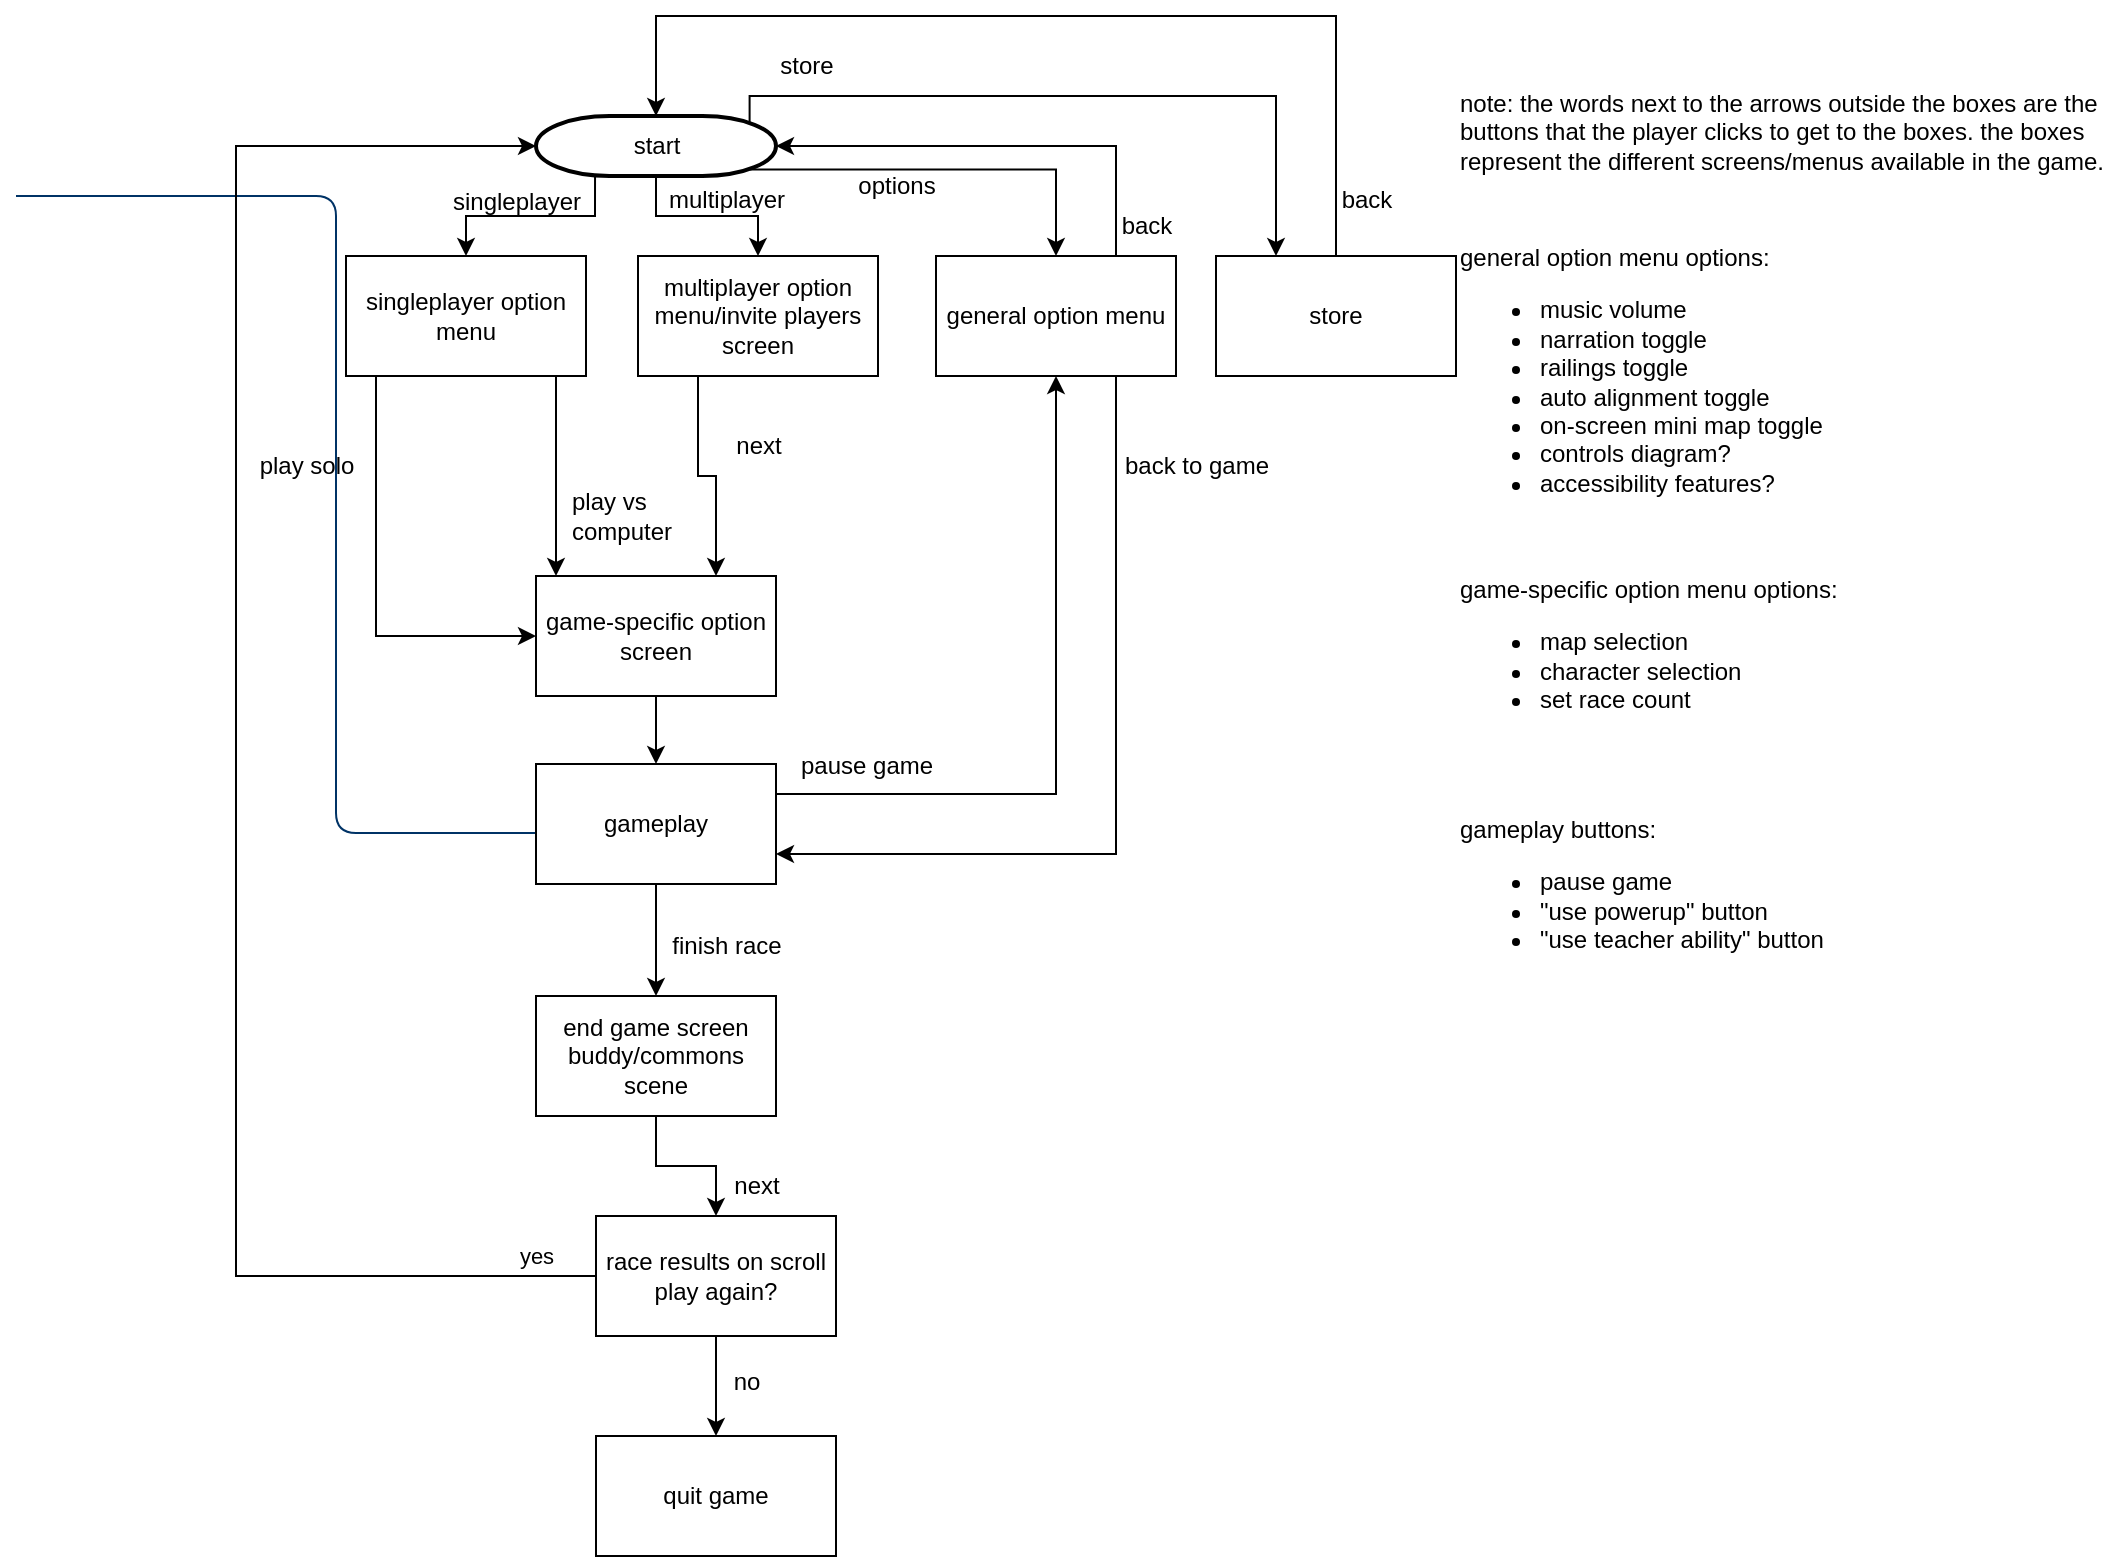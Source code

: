 <mxfile version="26.2.15">
  <diagram id="6a731a19-8d31-9384-78a2-239565b7b9f0" name="Page-1">
    <mxGraphModel dx="718" dy="916" grid="1" gridSize="10" guides="1" tooltips="1" connect="1" arrows="1" fold="1" page="1" pageScale="1" pageWidth="1169" pageHeight="827" background="none" math="0" shadow="0">
      <root>
        <mxCell id="0" />
        <mxCell id="1" parent="0" />
        <mxCell id="w2AeNHsPmSZSX3Qvx-ul-84" style="edgeStyle=orthogonalEdgeStyle;rounded=0;orthogonalLoop=1;jettySize=auto;html=1;exitX=0.246;exitY=1.017;exitDx=0;exitDy=0;exitPerimeter=0;entryX=0.5;entryY=0;entryDx=0;entryDy=0;" edge="1" parent="1" source="2" target="w2AeNHsPmSZSX3Qvx-ul-58">
          <mxGeometry relative="1" as="geometry" />
        </mxCell>
        <mxCell id="w2AeNHsPmSZSX3Qvx-ul-85" style="edgeStyle=orthogonalEdgeStyle;rounded=0;orthogonalLoop=1;jettySize=auto;html=1;exitX=0.5;exitY=1;exitDx=0;exitDy=0;exitPerimeter=0;entryX=0.5;entryY=0;entryDx=0;entryDy=0;" edge="1" parent="1" source="2" target="w2AeNHsPmSZSX3Qvx-ul-59">
          <mxGeometry relative="1" as="geometry" />
        </mxCell>
        <mxCell id="w2AeNHsPmSZSX3Qvx-ul-86" style="edgeStyle=orthogonalEdgeStyle;rounded=0;orthogonalLoop=1;jettySize=auto;html=1;exitX=0.89;exitY=0.89;exitDx=0;exitDy=0;exitPerimeter=0;entryX=0.5;entryY=0;entryDx=0;entryDy=0;" edge="1" parent="1" source="2" target="w2AeNHsPmSZSX3Qvx-ul-60">
          <mxGeometry relative="1" as="geometry" />
        </mxCell>
        <mxCell id="w2AeNHsPmSZSX3Qvx-ul-111" style="edgeStyle=orthogonalEdgeStyle;rounded=0;orthogonalLoop=1;jettySize=auto;html=1;exitX=0.89;exitY=0.11;exitDx=0;exitDy=0;exitPerimeter=0;entryX=0.25;entryY=0;entryDx=0;entryDy=0;" edge="1" parent="1" source="2" target="w2AeNHsPmSZSX3Qvx-ul-109">
          <mxGeometry relative="1" as="geometry">
            <Array as="points">
              <mxPoint x="367" y="50" />
              <mxPoint x="630" y="50" />
            </Array>
          </mxGeometry>
        </mxCell>
        <mxCell id="2" value="start" style="shape=mxgraph.flowchart.terminator;strokeWidth=2;gradientColor=none;gradientDirection=north;fontStyle=0;html=1;" parent="1" vertex="1">
          <mxGeometry x="260" y="60" width="120" height="30" as="geometry" />
        </mxCell>
        <mxCell id="26" value="" style="edgeStyle=elbowEdgeStyle;elbow=horizontal;exitX=0;exitY=0.5;exitPerimeter=0;entryX=0;entryY=0.5;entryPerimeter=0;fontStyle=1;strokeColor=#003366;strokeWidth=1;html=1;" parent="1" source="28" edge="1">
          <mxGeometry width="100" height="100" as="geometry">
            <mxPoint y="100" as="sourcePoint" />
            <mxPoint x="271" y="418.5" as="targetPoint" />
            <Array as="points">
              <mxPoint x="160" y="850" />
            </Array>
          </mxGeometry>
        </mxCell>
        <mxCell id="w2AeNHsPmSZSX3Qvx-ul-57" value="note: the words next to the arrows outside the boxes are the&lt;div&gt;buttons that the player clicks to get to the boxes. the boxes&lt;/div&gt;&lt;div&gt;represent the different screens/menus available in the game.&lt;/div&gt;" style="text;fontStyle=0;html=1;strokeColor=none;gradientColor=none;fillColor=none;strokeWidth=2;" vertex="1" parent="1">
          <mxGeometry x="720" y="40" width="330" height="56" as="geometry" />
        </mxCell>
        <mxCell id="w2AeNHsPmSZSX3Qvx-ul-64" value="" style="edgeStyle=orthogonalEdgeStyle;rounded=0;orthogonalLoop=1;jettySize=auto;html=1;" edge="1" parent="1" source="w2AeNHsPmSZSX3Qvx-ul-58" target="w2AeNHsPmSZSX3Qvx-ul-63">
          <mxGeometry relative="1" as="geometry">
            <Array as="points">
              <mxPoint x="180" y="240" />
              <mxPoint x="180" y="240" />
            </Array>
          </mxGeometry>
        </mxCell>
        <mxCell id="w2AeNHsPmSZSX3Qvx-ul-69" value="" style="edgeStyle=orthogonalEdgeStyle;rounded=0;orthogonalLoop=1;jettySize=auto;html=1;" edge="1" parent="1" source="w2AeNHsPmSZSX3Qvx-ul-58" target="w2AeNHsPmSZSX3Qvx-ul-63">
          <mxGeometry relative="1" as="geometry">
            <Array as="points">
              <mxPoint x="270" y="250" />
              <mxPoint x="270" y="250" />
            </Array>
          </mxGeometry>
        </mxCell>
        <mxCell id="w2AeNHsPmSZSX3Qvx-ul-58" value="singleplayer option menu" style="rounded=0;whiteSpace=wrap;html=1;" vertex="1" parent="1">
          <mxGeometry x="165" y="130" width="120" height="60" as="geometry" />
        </mxCell>
        <mxCell id="w2AeNHsPmSZSX3Qvx-ul-73" style="edgeStyle=orthogonalEdgeStyle;rounded=0;orthogonalLoop=1;jettySize=auto;html=1;exitX=0.25;exitY=1;exitDx=0;exitDy=0;entryX=0.75;entryY=0;entryDx=0;entryDy=0;" edge="1" parent="1" source="w2AeNHsPmSZSX3Qvx-ul-59" target="w2AeNHsPmSZSX3Qvx-ul-63">
          <mxGeometry relative="1" as="geometry" />
        </mxCell>
        <mxCell id="w2AeNHsPmSZSX3Qvx-ul-59" value="multiplayer option menu/invite players screen" style="rounded=0;whiteSpace=wrap;html=1;" vertex="1" parent="1">
          <mxGeometry x="311" y="130" width="120" height="60" as="geometry" />
        </mxCell>
        <mxCell id="w2AeNHsPmSZSX3Qvx-ul-82" style="edgeStyle=orthogonalEdgeStyle;rounded=0;orthogonalLoop=1;jettySize=auto;html=1;exitX=0.75;exitY=1;exitDx=0;exitDy=0;entryX=1;entryY=0.75;entryDx=0;entryDy=0;" edge="1" parent="1" source="w2AeNHsPmSZSX3Qvx-ul-60" target="w2AeNHsPmSZSX3Qvx-ul-78">
          <mxGeometry relative="1" as="geometry" />
        </mxCell>
        <mxCell id="w2AeNHsPmSZSX3Qvx-ul-60" value="general option menu" style="rounded=0;whiteSpace=wrap;html=1;" vertex="1" parent="1">
          <mxGeometry x="460" y="130" width="120" height="60" as="geometry" />
        </mxCell>
        <mxCell id="w2AeNHsPmSZSX3Qvx-ul-79" value="" style="edgeStyle=orthogonalEdgeStyle;rounded=0;orthogonalLoop=1;jettySize=auto;html=1;" edge="1" parent="1" source="w2AeNHsPmSZSX3Qvx-ul-63" target="w2AeNHsPmSZSX3Qvx-ul-78">
          <mxGeometry relative="1" as="geometry" />
        </mxCell>
        <mxCell id="w2AeNHsPmSZSX3Qvx-ul-63" value="game-specific option screen" style="whiteSpace=wrap;html=1;rounded=0;" vertex="1" parent="1">
          <mxGeometry x="260" y="290" width="120" height="60" as="geometry" />
        </mxCell>
        <mxCell id="w2AeNHsPmSZSX3Qvx-ul-68" value="play solo" style="text;html=1;align=center;verticalAlign=middle;resizable=0;points=[];autosize=1;strokeColor=none;fillColor=none;" vertex="1" parent="1">
          <mxGeometry x="110" y="220" width="70" height="30" as="geometry" />
        </mxCell>
        <mxCell id="w2AeNHsPmSZSX3Qvx-ul-70" value="play vs&lt;div&gt;computer&lt;/div&gt;" style="text;html=1;align=left;verticalAlign=middle;resizable=0;points=[];autosize=1;strokeColor=none;fillColor=none;" vertex="1" parent="1">
          <mxGeometry x="276" y="240" width="70" height="40" as="geometry" />
        </mxCell>
        <mxCell id="w2AeNHsPmSZSX3Qvx-ul-75" style="edgeStyle=orthogonalEdgeStyle;rounded=0;orthogonalLoop=1;jettySize=auto;html=1;exitX=0.75;exitY=0;exitDx=0;exitDy=0;entryX=1;entryY=0.5;entryDx=0;entryDy=0;entryPerimeter=0;" edge="1" parent="1" source="w2AeNHsPmSZSX3Qvx-ul-60" target="2">
          <mxGeometry relative="1" as="geometry" />
        </mxCell>
        <mxCell id="w2AeNHsPmSZSX3Qvx-ul-77" value="next" style="text;html=1;align=center;verticalAlign=middle;resizable=0;points=[];autosize=1;strokeColor=none;fillColor=none;" vertex="1" parent="1">
          <mxGeometry x="346" y="210" width="50" height="30" as="geometry" />
        </mxCell>
        <mxCell id="w2AeNHsPmSZSX3Qvx-ul-80" style="edgeStyle=orthogonalEdgeStyle;rounded=0;orthogonalLoop=1;jettySize=auto;html=1;exitX=1;exitY=0.25;exitDx=0;exitDy=0;entryX=0.5;entryY=1;entryDx=0;entryDy=0;" edge="1" parent="1" source="w2AeNHsPmSZSX3Qvx-ul-78" target="w2AeNHsPmSZSX3Qvx-ul-60">
          <mxGeometry relative="1" as="geometry" />
        </mxCell>
        <mxCell id="w2AeNHsPmSZSX3Qvx-ul-92" value="" style="edgeStyle=orthogonalEdgeStyle;rounded=0;orthogonalLoop=1;jettySize=auto;html=1;" edge="1" parent="1" source="w2AeNHsPmSZSX3Qvx-ul-78" target="w2AeNHsPmSZSX3Qvx-ul-91">
          <mxGeometry relative="1" as="geometry" />
        </mxCell>
        <mxCell id="w2AeNHsPmSZSX3Qvx-ul-78" value="gameplay" style="whiteSpace=wrap;html=1;rounded=0;" vertex="1" parent="1">
          <mxGeometry x="260" y="384" width="120" height="60" as="geometry" />
        </mxCell>
        <mxCell id="w2AeNHsPmSZSX3Qvx-ul-83" value="back to game" style="text;html=1;align=center;verticalAlign=middle;resizable=0;points=[];autosize=1;strokeColor=none;fillColor=none;" vertex="1" parent="1">
          <mxGeometry x="540" y="220" width="100" height="30" as="geometry" />
        </mxCell>
        <mxCell id="w2AeNHsPmSZSX3Qvx-ul-87" value="singleplayer" style="text;html=1;align=center;verticalAlign=middle;resizable=0;points=[];autosize=1;strokeColor=none;fillColor=none;" vertex="1" parent="1">
          <mxGeometry x="205" y="88" width="90" height="30" as="geometry" />
        </mxCell>
        <mxCell id="w2AeNHsPmSZSX3Qvx-ul-88" value="multiplayer" style="text;html=1;align=center;verticalAlign=middle;resizable=0;points=[];autosize=1;strokeColor=none;fillColor=none;" vertex="1" parent="1">
          <mxGeometry x="315" y="87" width="80" height="30" as="geometry" />
        </mxCell>
        <mxCell id="w2AeNHsPmSZSX3Qvx-ul-90" value="options" style="text;html=1;align=center;verticalAlign=middle;resizable=0;points=[];autosize=1;strokeColor=none;fillColor=none;" vertex="1" parent="1">
          <mxGeometry x="410" y="80" width="60" height="30" as="geometry" />
        </mxCell>
        <mxCell id="w2AeNHsPmSZSX3Qvx-ul-95" value="" style="edgeStyle=orthogonalEdgeStyle;rounded=0;orthogonalLoop=1;jettySize=auto;html=1;" edge="1" parent="1" source="w2AeNHsPmSZSX3Qvx-ul-91" target="w2AeNHsPmSZSX3Qvx-ul-94">
          <mxGeometry relative="1" as="geometry" />
        </mxCell>
        <mxCell id="w2AeNHsPmSZSX3Qvx-ul-91" value="end game screen&lt;div&gt;buddy/commons scene&lt;/div&gt;" style="rounded=0;whiteSpace=wrap;html=1;" vertex="1" parent="1">
          <mxGeometry x="260" y="500" width="120" height="60" as="geometry" />
        </mxCell>
        <mxCell id="w2AeNHsPmSZSX3Qvx-ul-93" value="finish race" style="text;html=1;align=center;verticalAlign=middle;resizable=0;points=[];autosize=1;strokeColor=none;fillColor=none;" vertex="1" parent="1">
          <mxGeometry x="315" y="460" width="80" height="30" as="geometry" />
        </mxCell>
        <mxCell id="w2AeNHsPmSZSX3Qvx-ul-99" value="" style="edgeStyle=orthogonalEdgeStyle;rounded=0;orthogonalLoop=1;jettySize=auto;html=1;" edge="1" parent="1" source="w2AeNHsPmSZSX3Qvx-ul-94" target="w2AeNHsPmSZSX3Qvx-ul-98">
          <mxGeometry relative="1" as="geometry" />
        </mxCell>
        <mxCell id="w2AeNHsPmSZSX3Qvx-ul-94" value="race results on scroll&lt;div&gt;play again?&lt;/div&gt;" style="whiteSpace=wrap;html=1;rounded=0;" vertex="1" parent="1">
          <mxGeometry x="290" y="610" width="120" height="60" as="geometry" />
        </mxCell>
        <mxCell id="w2AeNHsPmSZSX3Qvx-ul-96" value="next" style="text;html=1;align=center;verticalAlign=middle;resizable=0;points=[];autosize=1;strokeColor=none;fillColor=none;" vertex="1" parent="1">
          <mxGeometry x="345" y="580" width="50" height="30" as="geometry" />
        </mxCell>
        <mxCell id="w2AeNHsPmSZSX3Qvx-ul-81" value="pause game" style="text;html=1;align=center;verticalAlign=middle;resizable=0;points=[];autosize=1;strokeColor=none;fillColor=none;" vertex="1" parent="1">
          <mxGeometry x="380" y="370" width="90" height="30" as="geometry" />
        </mxCell>
        <mxCell id="w2AeNHsPmSZSX3Qvx-ul-98" value="quit game" style="whiteSpace=wrap;html=1;rounded=0;" vertex="1" parent="1">
          <mxGeometry x="290" y="720" width="120" height="60" as="geometry" />
        </mxCell>
        <mxCell id="w2AeNHsPmSZSX3Qvx-ul-101" value="no" style="text;html=1;align=center;verticalAlign=middle;resizable=0;points=[];autosize=1;strokeColor=none;fillColor=none;" vertex="1" parent="1">
          <mxGeometry x="345" y="678" width="40" height="30" as="geometry" />
        </mxCell>
        <mxCell id="w2AeNHsPmSZSX3Qvx-ul-102" style="edgeStyle=orthogonalEdgeStyle;rounded=0;orthogonalLoop=1;jettySize=auto;html=1;exitX=0;exitY=0.5;exitDx=0;exitDy=0;entryX=0;entryY=0.5;entryDx=0;entryDy=0;entryPerimeter=0;" edge="1" parent="1" source="w2AeNHsPmSZSX3Qvx-ul-94" target="2">
          <mxGeometry relative="1" as="geometry">
            <Array as="points">
              <mxPoint x="110" y="640" />
              <mxPoint x="110" y="75" />
            </Array>
          </mxGeometry>
        </mxCell>
        <mxCell id="w2AeNHsPmSZSX3Qvx-ul-104" value="yes" style="edgeLabel;html=1;align=center;verticalAlign=middle;resizable=0;points=[];" vertex="1" connectable="0" parent="w2AeNHsPmSZSX3Qvx-ul-102">
          <mxGeometry x="-0.913" y="-5" relative="1" as="geometry">
            <mxPoint x="9" y="-5" as="offset" />
          </mxGeometry>
        </mxCell>
        <mxCell id="w2AeNHsPmSZSX3Qvx-ul-105" value="general option menu options:&lt;div&gt;&lt;ul&gt;&lt;li&gt;music volume&lt;/li&gt;&lt;li&gt;narration toggle&lt;/li&gt;&lt;li&gt;railings toggle&lt;/li&gt;&lt;li&gt;auto alignment toggle&lt;/li&gt;&lt;li&gt;on-screen mini map toggle&lt;/li&gt;&lt;li&gt;controls diagram?&lt;/li&gt;&lt;li&gt;accessibility features?&lt;/li&gt;&lt;/ul&gt;&lt;/div&gt;" style="text;html=1;align=left;verticalAlign=middle;resizable=0;points=[];autosize=1;strokeColor=none;fillColor=none;" vertex="1" parent="1">
          <mxGeometry x="720" y="118" width="200" height="150" as="geometry" />
        </mxCell>
        <mxCell id="w2AeNHsPmSZSX3Qvx-ul-106" value="gameplay buttons:&lt;div&gt;&lt;ul&gt;&lt;li&gt;pause game&lt;/li&gt;&lt;li&gt;&quot;use powerup&quot; button&lt;/li&gt;&lt;li&gt;&quot;use teacher ability&quot; button&lt;/li&gt;&lt;/ul&gt;&lt;/div&gt;" style="text;html=1;align=left;verticalAlign=middle;resizable=0;points=[];autosize=1;strokeColor=none;fillColor=none;" vertex="1" parent="1">
          <mxGeometry x="720" y="400" width="210" height="100" as="geometry" />
        </mxCell>
        <mxCell id="w2AeNHsPmSZSX3Qvx-ul-107" value="game-specific option menu options:&lt;div&gt;&lt;ul&gt;&lt;li&gt;map selection&lt;/li&gt;&lt;li&gt;character selection&lt;/li&gt;&lt;li&gt;set race count&lt;/li&gt;&lt;/ul&gt;&lt;/div&gt;" style="text;html=1;align=left;verticalAlign=middle;resizable=0;points=[];autosize=1;strokeColor=none;fillColor=none;" vertex="1" parent="1">
          <mxGeometry x="720" y="280" width="210" height="100" as="geometry" />
        </mxCell>
        <mxCell id="w2AeNHsPmSZSX3Qvx-ul-76" value="back" style="text;html=1;align=center;verticalAlign=middle;resizable=0;points=[];autosize=1;strokeColor=none;fillColor=none;" vertex="1" parent="1">
          <mxGeometry x="540" y="100" width="50" height="30" as="geometry" />
        </mxCell>
        <mxCell id="w2AeNHsPmSZSX3Qvx-ul-109" value="store" style="whiteSpace=wrap;html=1;rounded=0;" vertex="1" parent="1">
          <mxGeometry x="600" y="130" width="120" height="60" as="geometry" />
        </mxCell>
        <mxCell id="w2AeNHsPmSZSX3Qvx-ul-112" style="edgeStyle=orthogonalEdgeStyle;rounded=0;orthogonalLoop=1;jettySize=auto;html=1;exitX=0.5;exitY=0;exitDx=0;exitDy=0;entryX=0.5;entryY=0;entryDx=0;entryDy=0;entryPerimeter=0;" edge="1" parent="1" source="w2AeNHsPmSZSX3Qvx-ul-109" target="2">
          <mxGeometry relative="1" as="geometry">
            <Array as="points">
              <mxPoint x="660" y="10" />
              <mxPoint x="320" y="10" />
            </Array>
          </mxGeometry>
        </mxCell>
        <mxCell id="w2AeNHsPmSZSX3Qvx-ul-113" value="store" style="text;html=1;align=center;verticalAlign=middle;resizable=0;points=[];autosize=1;strokeColor=none;fillColor=none;" vertex="1" parent="1">
          <mxGeometry x="370" y="20" width="50" height="30" as="geometry" />
        </mxCell>
        <mxCell id="w2AeNHsPmSZSX3Qvx-ul-114" value="back" style="text;html=1;align=center;verticalAlign=middle;resizable=0;points=[];autosize=1;strokeColor=none;fillColor=none;" vertex="1" parent="1">
          <mxGeometry x="650" y="87" width="50" height="30" as="geometry" />
        </mxCell>
      </root>
    </mxGraphModel>
  </diagram>
</mxfile>
